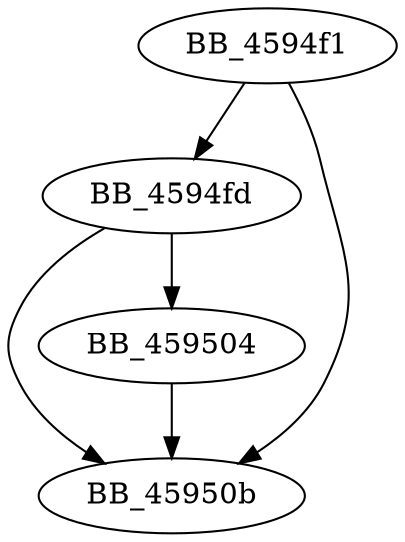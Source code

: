 DiGraph sub_4594F1{
BB_4594f1->BB_4594fd
BB_4594f1->BB_45950b
BB_4594fd->BB_459504
BB_4594fd->BB_45950b
BB_459504->BB_45950b
}
